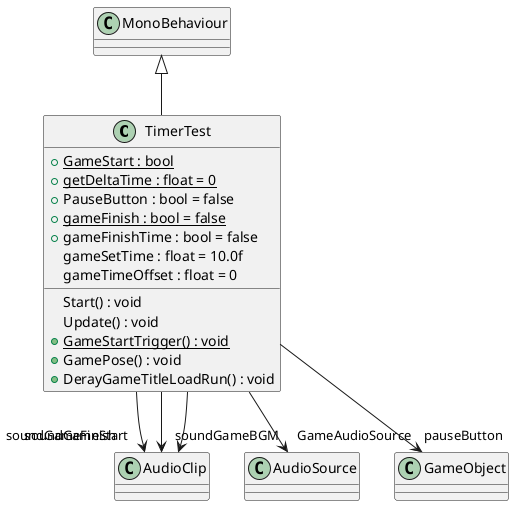 @startuml
class TimerTest {
    + {static} GameStart : bool
    + {static} getDeltaTime : float = 0
    + PauseButton : bool = false
    + {static} gameFinish : bool = false
    + gameFinishTime : bool = false
    gameSetTime : float = 10.0f
    gameTimeOffset : float = 0
    Start() : void
    Update() : void
    + {static} GameStartTrigger() : void
    + GamePose() : void
    + DerayGameTitleLoadRun() : void
}
MonoBehaviour <|-- TimerTest
TimerTest --> "soundGameStart" AudioClip
TimerTest --> "soundGameBGM" AudioClip
TimerTest --> "soundGameFinish" AudioClip
TimerTest --> "GameAudioSource" AudioSource
TimerTest --> "pauseButton" GameObject
@enduml
